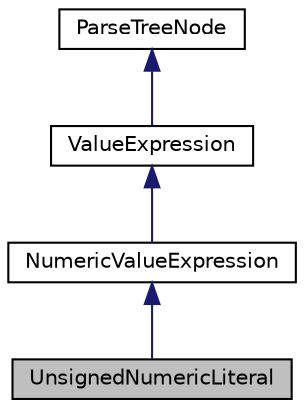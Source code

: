 digraph "UnsignedNumericLiteral"
{
  edge [fontname="Helvetica",fontsize="10",labelfontname="Helvetica",labelfontsize="10"];
  node [fontname="Helvetica",fontsize="10",shape=record];
  Node4 [label="UnsignedNumericLiteral",height=0.2,width=0.4,color="black", fillcolor="grey75", style="filled", fontcolor="black"];
  Node5 -> Node4 [dir="back",color="midnightblue",fontsize="10",style="solid",fontname="Helvetica"];
  Node5 [label="NumericValueExpression",height=0.2,width=0.4,color="black", fillcolor="white", style="filled",URL="$classNumericValueExpression.html"];
  Node6 -> Node5 [dir="back",color="midnightblue",fontsize="10",style="solid",fontname="Helvetica"];
  Node6 [label="ValueExpression",height=0.2,width=0.4,color="black", fillcolor="white", style="filled",URL="$classValueExpression.html"];
  Node7 -> Node6 [dir="back",color="midnightblue",fontsize="10",style="solid",fontname="Helvetica"];
  Node7 [label="ParseTreeNode",height=0.2,width=0.4,color="black", fillcolor="white", style="filled",URL="$classParseTreeNode.html"];
}
